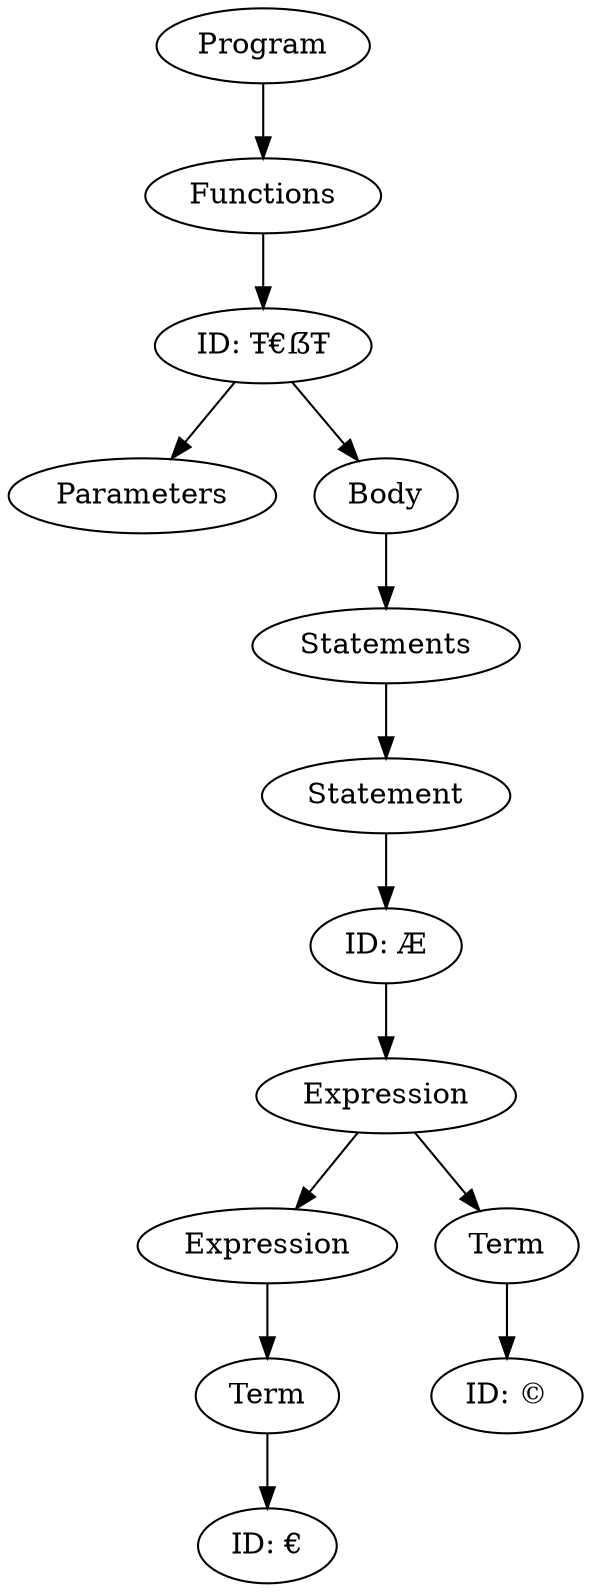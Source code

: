 digraph ast {
n34 [label="Program"];
n34 -> n12;
n12 [label="Functions"];
n12 -> n11;
n11 [label="ID: Ŧ€ẞŦ"];
n11 -> n0;
n0 [label="Parameters"];
n11 -> n10;
n10 [label="Body"];
n10 -> n9;
n9 [label="Statements"];
n9 -> n8;
n8 [label="Statement"];
n8 -> n7;
n7 [label="ID: Æ"];
n7 -> n6;
n6 [label="Expression"];
n6 -> n3;
n3 [label="Expression"];
n3 -> n2;
n2 [label="Term"];
n2 -> n1;
n1 [label="ID: €"];
n6 -> n5;
n5 [label="Term"];
n5 -> n4;
n4 [label="ID: ©"];
}
